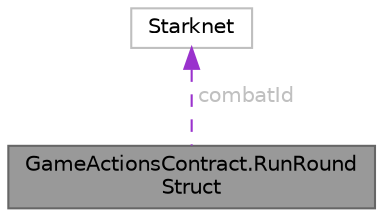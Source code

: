 digraph "GameActionsContract.RunRoundStruct"
{
 // LATEX_PDF_SIZE
  bgcolor="transparent";
  edge [fontname=Helvetica,fontsize=10,labelfontname=Helvetica,labelfontsize=10];
  node [fontname=Helvetica,fontsize=10,shape=box,height=0.2,width=0.4];
  Node1 [id="Node000001",label="GameActionsContract.RunRound\lStruct",height=0.2,width=0.4,color="gray40", fillcolor="grey60", style="filled", fontcolor="black",tooltip=" "];
  Node2 -> Node1 [id="edge1_Node000001_Node000002",dir="back",color="darkorchid3",style="dashed",tooltip=" ",label=" combatId",fontcolor="grey" ];
  Node2 [id="Node000002",label="Starknet",height=0.2,width=0.4,color="grey75", fillcolor="white", style="filled",tooltip=" "];
}

